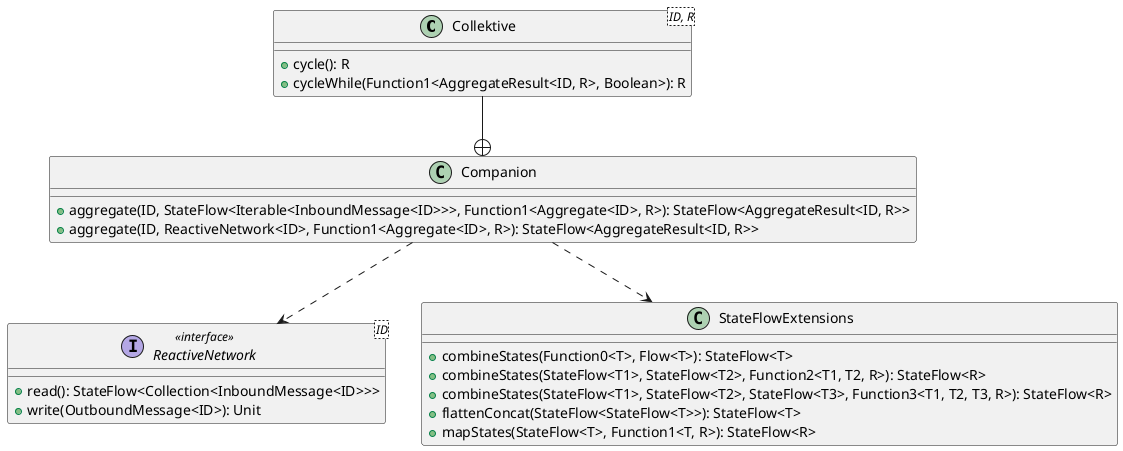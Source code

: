 @startuml

class Collektive<ID, R> {
  + cycle(): R
  + cycleWhile(Function1<AggregateResult<ID, R>, Boolean>): R
}

class Companion {
  + aggregate(ID, StateFlow<Iterable<InboundMessage<ID>>>, Function1<Aggregate<ID>, R>): StateFlow<AggregateResult<ID, R>>
  + aggregate(ID, ReactiveNetwork<ID>, Function1<Aggregate<ID>, R>): StateFlow<AggregateResult<ID, R>>
}

interface ReactiveNetwork<ID> << interface >> {
  + read(): StateFlow<Collection<InboundMessage<ID>>>
  + write(OutboundMessage<ID>): Unit
}

class StateFlowExtensions {
  + combineStates(Function0<T>, Flow<T>): StateFlow<T>
  + combineStates(StateFlow<T1>, StateFlow<T2>, Function2<T1, T2, R>): StateFlow<R>
  + combineStates(StateFlow<T1>, StateFlow<T2>, StateFlow<T3>, Function3<T1, T2, T3, R>): StateFlow<R>
  + flattenConcat(StateFlow<StateFlow<T>>): StateFlow<T>
  + mapStates(StateFlow<T>, Function1<T, R>): StateFlow<R>
}

Collektive --+ Companion
Companion ..> ReactiveNetwork
Companion ..> StateFlowExtensions

@enduml
